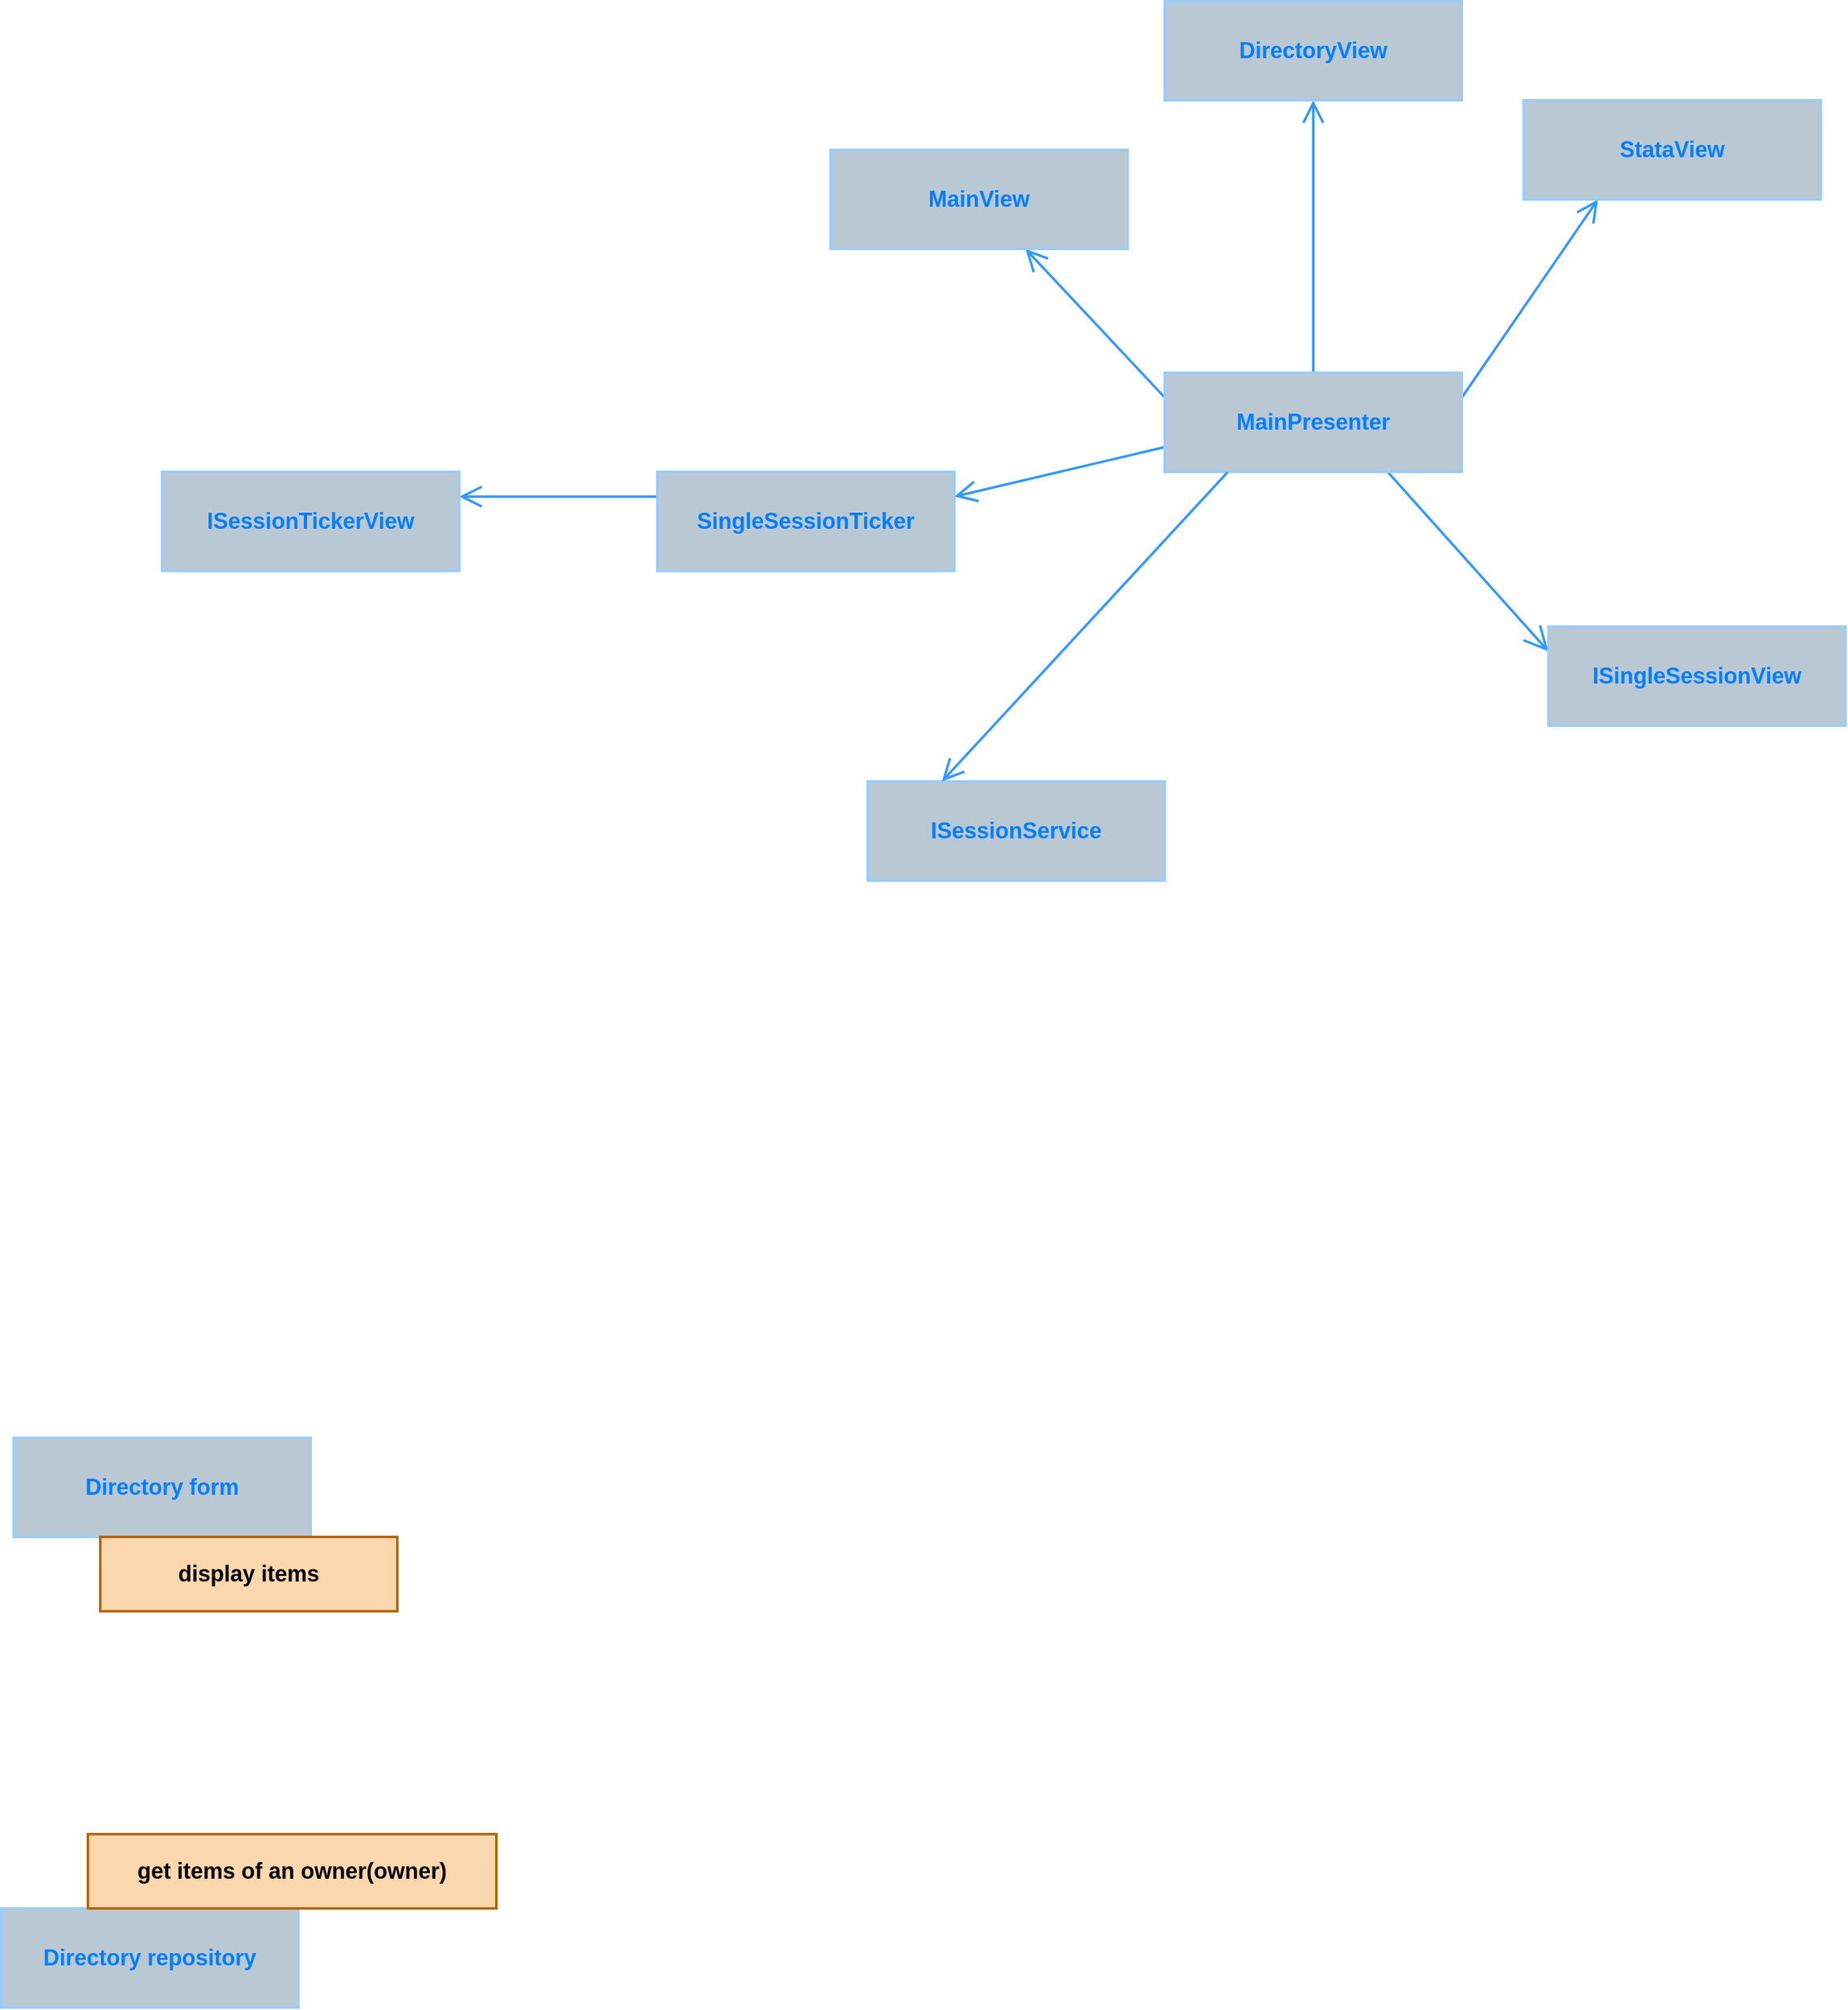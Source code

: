<mxfile version="15.3.8" type="device"><diagram id="cvnnbcnKahfnZwTInv0K" name="Страница 1"><mxGraphModel dx="2378" dy="1151" grid="1" gridSize="10" guides="1" tooltips="1" connect="1" arrows="1" fold="1" page="1" pageScale="1" pageWidth="827" pageHeight="1169" math="0" shadow="0"><root><mxCell id="0"/><mxCell id="1" parent="0"/><mxCell id="IjjKALV5TBGsjE0jRhn5-9" style="edgeStyle=none;curved=1;rounded=0;orthogonalLoop=1;jettySize=auto;html=1;exitX=0;exitY=0.25;exitDx=0;exitDy=0;endArrow=open;startSize=14;endSize=14;sourcePerimeterSpacing=2;targetPerimeterSpacing=0;strokeColor=#3399FF;strokeWidth=2;" parent="1" source="IjjKALV5TBGsjE0jRhn5-5" target="IjjKALV5TBGsjE0jRhn5-6" edge="1"><mxGeometry relative="1" as="geometry"/></mxCell><mxCell id="IjjKALV5TBGsjE0jRhn5-10" style="edgeStyle=none;curved=1;rounded=0;orthogonalLoop=1;jettySize=auto;html=1;exitX=0.5;exitY=0;exitDx=0;exitDy=0;entryX=0.5;entryY=1;entryDx=0;entryDy=0;endArrow=open;startSize=14;endSize=14;sourcePerimeterSpacing=2;targetPerimeterSpacing=0;strokeColor=#3399FF;strokeWidth=2;" parent="1" source="IjjKALV5TBGsjE0jRhn5-5" target="IjjKALV5TBGsjE0jRhn5-7" edge="1"><mxGeometry relative="1" as="geometry"/></mxCell><mxCell id="IjjKALV5TBGsjE0jRhn5-11" style="edgeStyle=none;curved=1;rounded=0;orthogonalLoop=1;jettySize=auto;html=1;exitX=1;exitY=0.25;exitDx=0;exitDy=0;entryX=0.25;entryY=1;entryDx=0;entryDy=0;endArrow=open;startSize=14;endSize=14;sourcePerimeterSpacing=2;targetPerimeterSpacing=0;strokeColor=#3399FF;strokeWidth=2;" parent="1" source="IjjKALV5TBGsjE0jRhn5-5" target="IjjKALV5TBGsjE0jRhn5-8" edge="1"><mxGeometry relative="1" as="geometry"/></mxCell><mxCell id="IjjKALV5TBGsjE0jRhn5-13" style="edgeStyle=none;curved=1;rounded=0;orthogonalLoop=1;jettySize=auto;html=1;exitX=0;exitY=0.75;exitDx=0;exitDy=0;entryX=1;entryY=0.25;entryDx=0;entryDy=0;fontSize=18;fontColor=#007FFF;endArrow=open;startSize=14;endSize=14;sourcePerimeterSpacing=2;targetPerimeterSpacing=0;strokeColor=#3399FF;strokeWidth=2;" parent="1" source="IjjKALV5TBGsjE0jRhn5-5" target="IjjKALV5TBGsjE0jRhn5-12" edge="1"><mxGeometry relative="1" as="geometry"/></mxCell><mxCell id="YqPBKUhoTTr8RF8Iz7Or-7" style="edgeStyle=none;rounded=0;orthogonalLoop=1;jettySize=auto;html=1;exitX=0.75;exitY=1;exitDx=0;exitDy=0;entryX=0;entryY=0.25;entryDx=0;entryDy=0;strokeWidth=2;endSize=16;endArrow=open;endFill=0;strokeColor=#3399FF;" edge="1" parent="1" source="IjjKALV5TBGsjE0jRhn5-5" target="YqPBKUhoTTr8RF8Iz7Or-2"><mxGeometry relative="1" as="geometry"/></mxCell><mxCell id="IjjKALV5TBGsjE0jRhn5-5" value="MainPresenter" style="rounded=0;whiteSpace=wrap;html=1;hachureGap=4;pointerEvents=0;strokeWidth=2;fillColor=#bac8d3;strokeColor=#99CCFF;fontColor=#007FFF;fontStyle=1;fontSize=18;" parent="1" vertex="1"><mxGeometry x="350" y="340" width="240" height="80" as="geometry"/></mxCell><mxCell id="IjjKALV5TBGsjE0jRhn5-6" value="MainView" style="rounded=0;whiteSpace=wrap;html=1;hachureGap=4;pointerEvents=0;strokeWidth=2;fillColor=#bac8d3;strokeColor=#99CCFF;fontColor=#007FFF;fontStyle=1;fontSize=18;" parent="1" vertex="1"><mxGeometry x="80" y="160" width="240" height="80" as="geometry"/></mxCell><mxCell id="IjjKALV5TBGsjE0jRhn5-7" value="DirectoryView" style="rounded=0;whiteSpace=wrap;html=1;hachureGap=4;pointerEvents=0;strokeWidth=2;fillColor=#bac8d3;strokeColor=#99CCFF;fontColor=#007FFF;fontStyle=1;fontSize=18;" parent="1" vertex="1"><mxGeometry x="350" y="40" width="240" height="80" as="geometry"/></mxCell><mxCell id="IjjKALV5TBGsjE0jRhn5-8" value="StataView" style="rounded=0;whiteSpace=wrap;html=1;hachureGap=4;pointerEvents=0;strokeWidth=2;fillColor=#bac8d3;strokeColor=#99CCFF;fontColor=#007FFF;fontStyle=1;fontSize=18;" parent="1" vertex="1"><mxGeometry x="640" y="120" width="240" height="80" as="geometry"/></mxCell><mxCell id="IjjKALV5TBGsjE0jRhn5-15" style="edgeStyle=none;curved=1;rounded=0;orthogonalLoop=1;jettySize=auto;html=1;exitX=0;exitY=0.25;exitDx=0;exitDy=0;entryX=1;entryY=0.25;entryDx=0;entryDy=0;fontSize=18;fontColor=#007FFF;endArrow=open;startSize=14;endSize=14;sourcePerimeterSpacing=2;targetPerimeterSpacing=0;strokeColor=#3399FF;strokeWidth=2;" parent="1" source="IjjKALV5TBGsjE0jRhn5-12" target="IjjKALV5TBGsjE0jRhn5-14" edge="1"><mxGeometry relative="1" as="geometry"/></mxCell><mxCell id="IjjKALV5TBGsjE0jRhn5-12" value="SingleSessionTicker" style="rounded=0;whiteSpace=wrap;html=1;hachureGap=4;pointerEvents=0;strokeWidth=2;fillColor=#bac8d3;strokeColor=#99CCFF;fontColor=#007FFF;fontStyle=1;fontSize=18;" parent="1" vertex="1"><mxGeometry x="-60" y="420" width="240" height="80" as="geometry"/></mxCell><mxCell id="IjjKALV5TBGsjE0jRhn5-14" value="ISessionTickerView" style="rounded=0;whiteSpace=wrap;html=1;hachureGap=4;pointerEvents=0;strokeWidth=2;fillColor=#bac8d3;strokeColor=#99CCFF;fontColor=#007FFF;fontStyle=1;fontSize=18;" parent="1" vertex="1"><mxGeometry x="-460" y="420" width="240" height="80" as="geometry"/></mxCell><mxCell id="IjjKALV5TBGsjE0jRhn5-16" value="Directory form" style="rounded=0;whiteSpace=wrap;html=1;hachureGap=4;pointerEvents=0;strokeWidth=2;fillColor=#bac8d3;strokeColor=#99CCFF;fontColor=#007FFF;fontStyle=1;fontSize=18;" parent="1" vertex="1"><mxGeometry x="-580" y="1200" width="240" height="80" as="geometry"/></mxCell><mxCell id="IjjKALV5TBGsjE0jRhn5-17" value="Directory repository" style="rounded=0;whiteSpace=wrap;html=1;hachureGap=4;pointerEvents=0;strokeWidth=2;fillColor=#bac8d3;strokeColor=#99CCFF;fontColor=#007FFF;fontStyle=1;fontSize=18;" parent="1" vertex="1"><mxGeometry x="-590" y="1580" width="240" height="80" as="geometry"/></mxCell><mxCell id="IjjKALV5TBGsjE0jRhn5-19" value="display items" style="rounded=0;whiteSpace=wrap;html=1;hachureGap=4;pointerEvents=0;strokeWidth=2;fillColor=#fad7ac;strokeColor=#b46504;fontStyle=1;fontSize=18;" parent="1" vertex="1"><mxGeometry x="-510" y="1280" width="240" height="60" as="geometry"/></mxCell><mxCell id="IjjKALV5TBGsjE0jRhn5-20" value="get items of an owner(owner)" style="rounded=0;whiteSpace=wrap;html=1;hachureGap=4;pointerEvents=0;strokeWidth=2;fillColor=#fad7ac;strokeColor=#b46504;fontStyle=1;fontSize=18;" parent="1" vertex="1"><mxGeometry x="-520" y="1520" width="330" height="60" as="geometry"/></mxCell><mxCell id="YqPBKUhoTTr8RF8Iz7Or-1" value="ISessionService" style="rounded=0;whiteSpace=wrap;html=1;hachureGap=4;pointerEvents=0;strokeWidth=2;fillColor=#bac8d3;strokeColor=#99CCFF;fontColor=#007FFF;fontStyle=1;fontSize=18;" vertex="1" parent="1"><mxGeometry x="110" y="670" width="240" height="80" as="geometry"/></mxCell><mxCell id="YqPBKUhoTTr8RF8Iz7Or-2" value="ISingleSessionView" style="rounded=0;whiteSpace=wrap;html=1;hachureGap=4;pointerEvents=0;strokeWidth=2;fillColor=#bac8d3;strokeColor=#99CCFF;fontColor=#007FFF;fontStyle=1;fontSize=18;" vertex="1" parent="1"><mxGeometry x="660" y="545" width="240" height="80" as="geometry"/></mxCell><mxCell id="YqPBKUhoTTr8RF8Iz7Or-5" style="edgeStyle=none;curved=1;rounded=0;orthogonalLoop=1;jettySize=auto;html=1;exitX=0.211;exitY=1.005;exitDx=0;exitDy=0;entryX=0.25;entryY=0;entryDx=0;entryDy=0;fontSize=18;fontColor=#007FFF;endArrow=open;startSize=14;endSize=14;sourcePerimeterSpacing=2;targetPerimeterSpacing=0;strokeColor=#3399FF;strokeWidth=2;exitPerimeter=0;" edge="1" parent="1" source="IjjKALV5TBGsjE0jRhn5-5" target="YqPBKUhoTTr8RF8Iz7Or-1"><mxGeometry relative="1" as="geometry"><mxPoint x="390" y="510.0" as="sourcePoint"/><mxPoint x="220" y="550.0" as="targetPoint"/></mxGeometry></mxCell></root></mxGraphModel></diagram></mxfile>